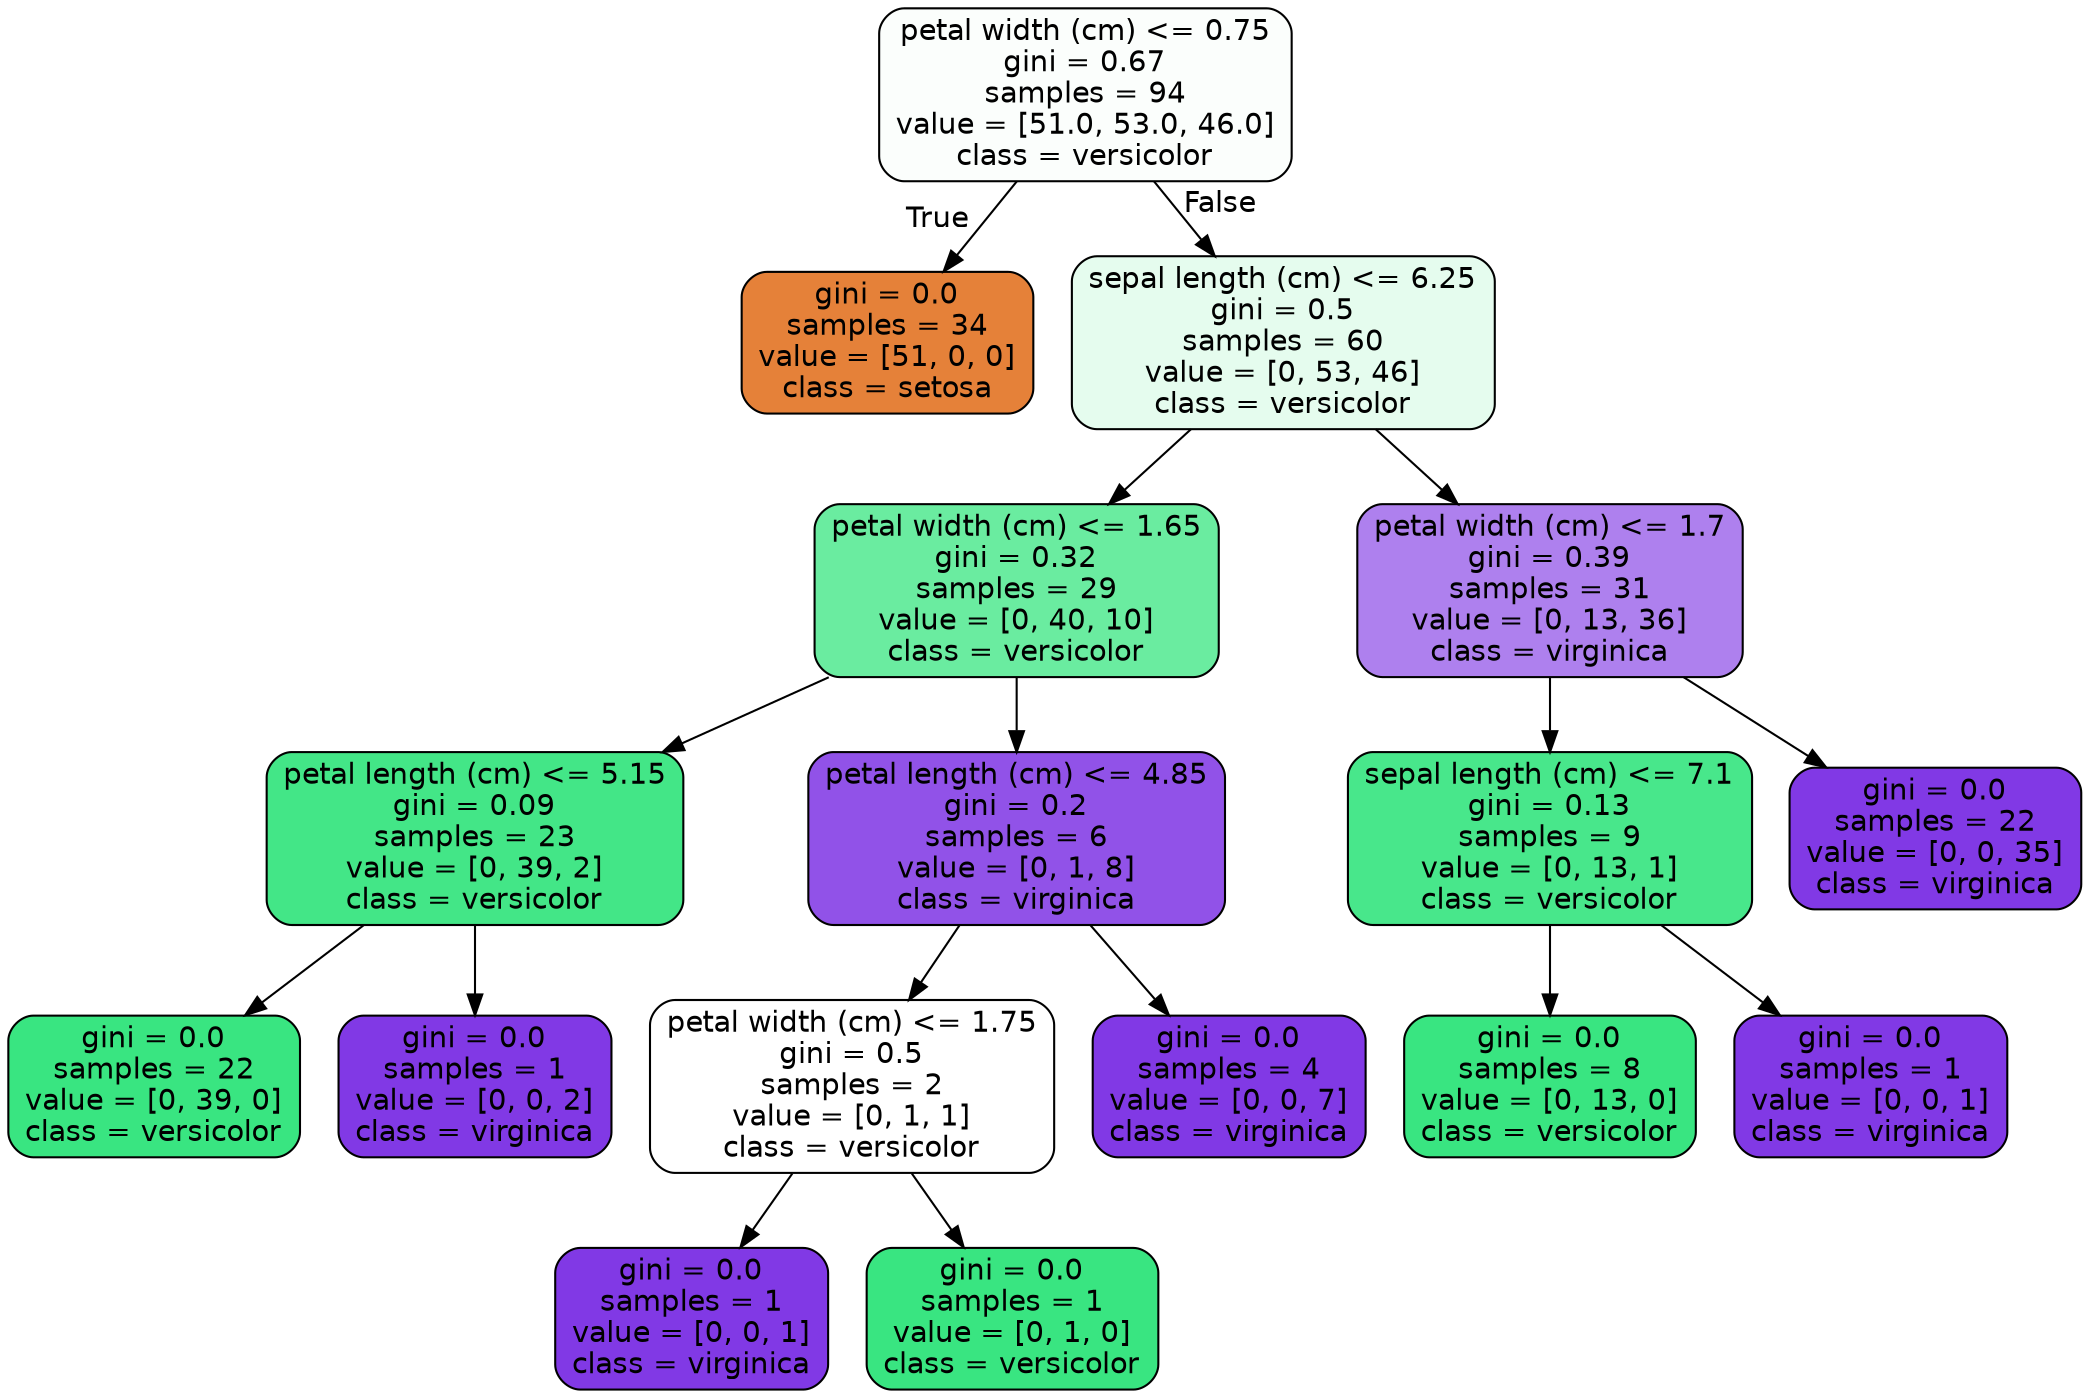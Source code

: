 digraph Tree {
node [shape=box, style="filled, rounded", color="black", fontname="helvetica"] ;
edge [fontname="helvetica"] ;
0 [label="petal width (cm) <= 0.75\ngini = 0.67\nsamples = 94\nvalue = [51.0, 53.0, 46.0]\nclass = versicolor", fillcolor="#fbfefc"] ;
1 [label="gini = 0.0\nsamples = 34\nvalue = [51, 0, 0]\nclass = setosa", fillcolor="#e58139"] ;
0 -> 1 [labeldistance=2.5, labelangle=45, headlabel="True"] ;
2 [label="sepal length (cm) <= 6.25\ngini = 0.5\nsamples = 60\nvalue = [0, 53, 46]\nclass = versicolor", fillcolor="#e5fcee"] ;
0 -> 2 [labeldistance=2.5, labelangle=-45, headlabel="False"] ;
3 [label="petal width (cm) <= 1.65\ngini = 0.32\nsamples = 29\nvalue = [0, 40, 10]\nclass = versicolor", fillcolor="#6aeca0"] ;
2 -> 3 ;
4 [label="petal length (cm) <= 5.15\ngini = 0.09\nsamples = 23\nvalue = [0, 39, 2]\nclass = versicolor", fillcolor="#43e687"] ;
3 -> 4 ;
5 [label="gini = 0.0\nsamples = 22\nvalue = [0, 39, 0]\nclass = versicolor", fillcolor="#39e581"] ;
4 -> 5 ;
6 [label="gini = 0.0\nsamples = 1\nvalue = [0, 0, 2]\nclass = virginica", fillcolor="#8139e5"] ;
4 -> 6 ;
7 [label="petal length (cm) <= 4.85\ngini = 0.2\nsamples = 6\nvalue = [0, 1, 8]\nclass = virginica", fillcolor="#9152e8"] ;
3 -> 7 ;
8 [label="petal width (cm) <= 1.75\ngini = 0.5\nsamples = 2\nvalue = [0, 1, 1]\nclass = versicolor", fillcolor="#ffffff"] ;
7 -> 8 ;
9 [label="gini = 0.0\nsamples = 1\nvalue = [0, 0, 1]\nclass = virginica", fillcolor="#8139e5"] ;
8 -> 9 ;
10 [label="gini = 0.0\nsamples = 1\nvalue = [0, 1, 0]\nclass = versicolor", fillcolor="#39e581"] ;
8 -> 10 ;
11 [label="gini = 0.0\nsamples = 4\nvalue = [0, 0, 7]\nclass = virginica", fillcolor="#8139e5"] ;
7 -> 11 ;
12 [label="petal width (cm) <= 1.7\ngini = 0.39\nsamples = 31\nvalue = [0, 13, 36]\nclass = virginica", fillcolor="#ae80ee"] ;
2 -> 12 ;
13 [label="sepal length (cm) <= 7.1\ngini = 0.13\nsamples = 9\nvalue = [0, 13, 1]\nclass = versicolor", fillcolor="#48e78b"] ;
12 -> 13 ;
14 [label="gini = 0.0\nsamples = 8\nvalue = [0, 13, 0]\nclass = versicolor", fillcolor="#39e581"] ;
13 -> 14 ;
15 [label="gini = 0.0\nsamples = 1\nvalue = [0, 0, 1]\nclass = virginica", fillcolor="#8139e5"] ;
13 -> 15 ;
16 [label="gini = 0.0\nsamples = 22\nvalue = [0, 0, 35]\nclass = virginica", fillcolor="#8139e5"] ;
12 -> 16 ;
}